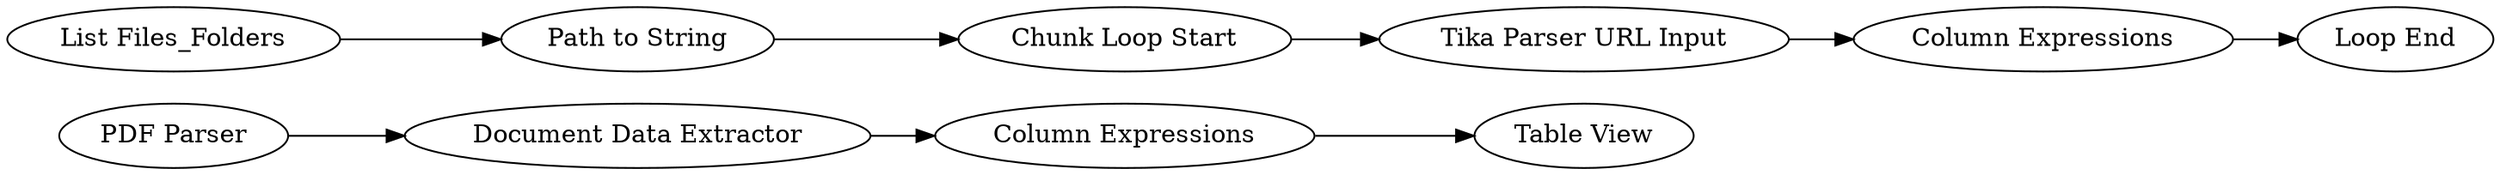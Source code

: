 digraph {
	26 [label="PDF Parser"]
	28 [label="Document Data Extractor"]
	1295 [label="Column Expressions"]
	1301 [label="Table View"]
	1320 [label="Tika Parser URL Input"]
	1321 [label="Chunk Loop Start"]
	1323 [label="List Files_Folders"]
	1324 [label="Path to String"]
	1325 [label="Loop End"]
	1326 [label="Column Expressions"]
	26 -> 28
	28 -> 1326
	1295 -> 1325
	1320 -> 1295
	1321 -> 1320
	1323 -> 1324
	1324 -> 1321
	1326 -> 1301
	rankdir=LR
}
